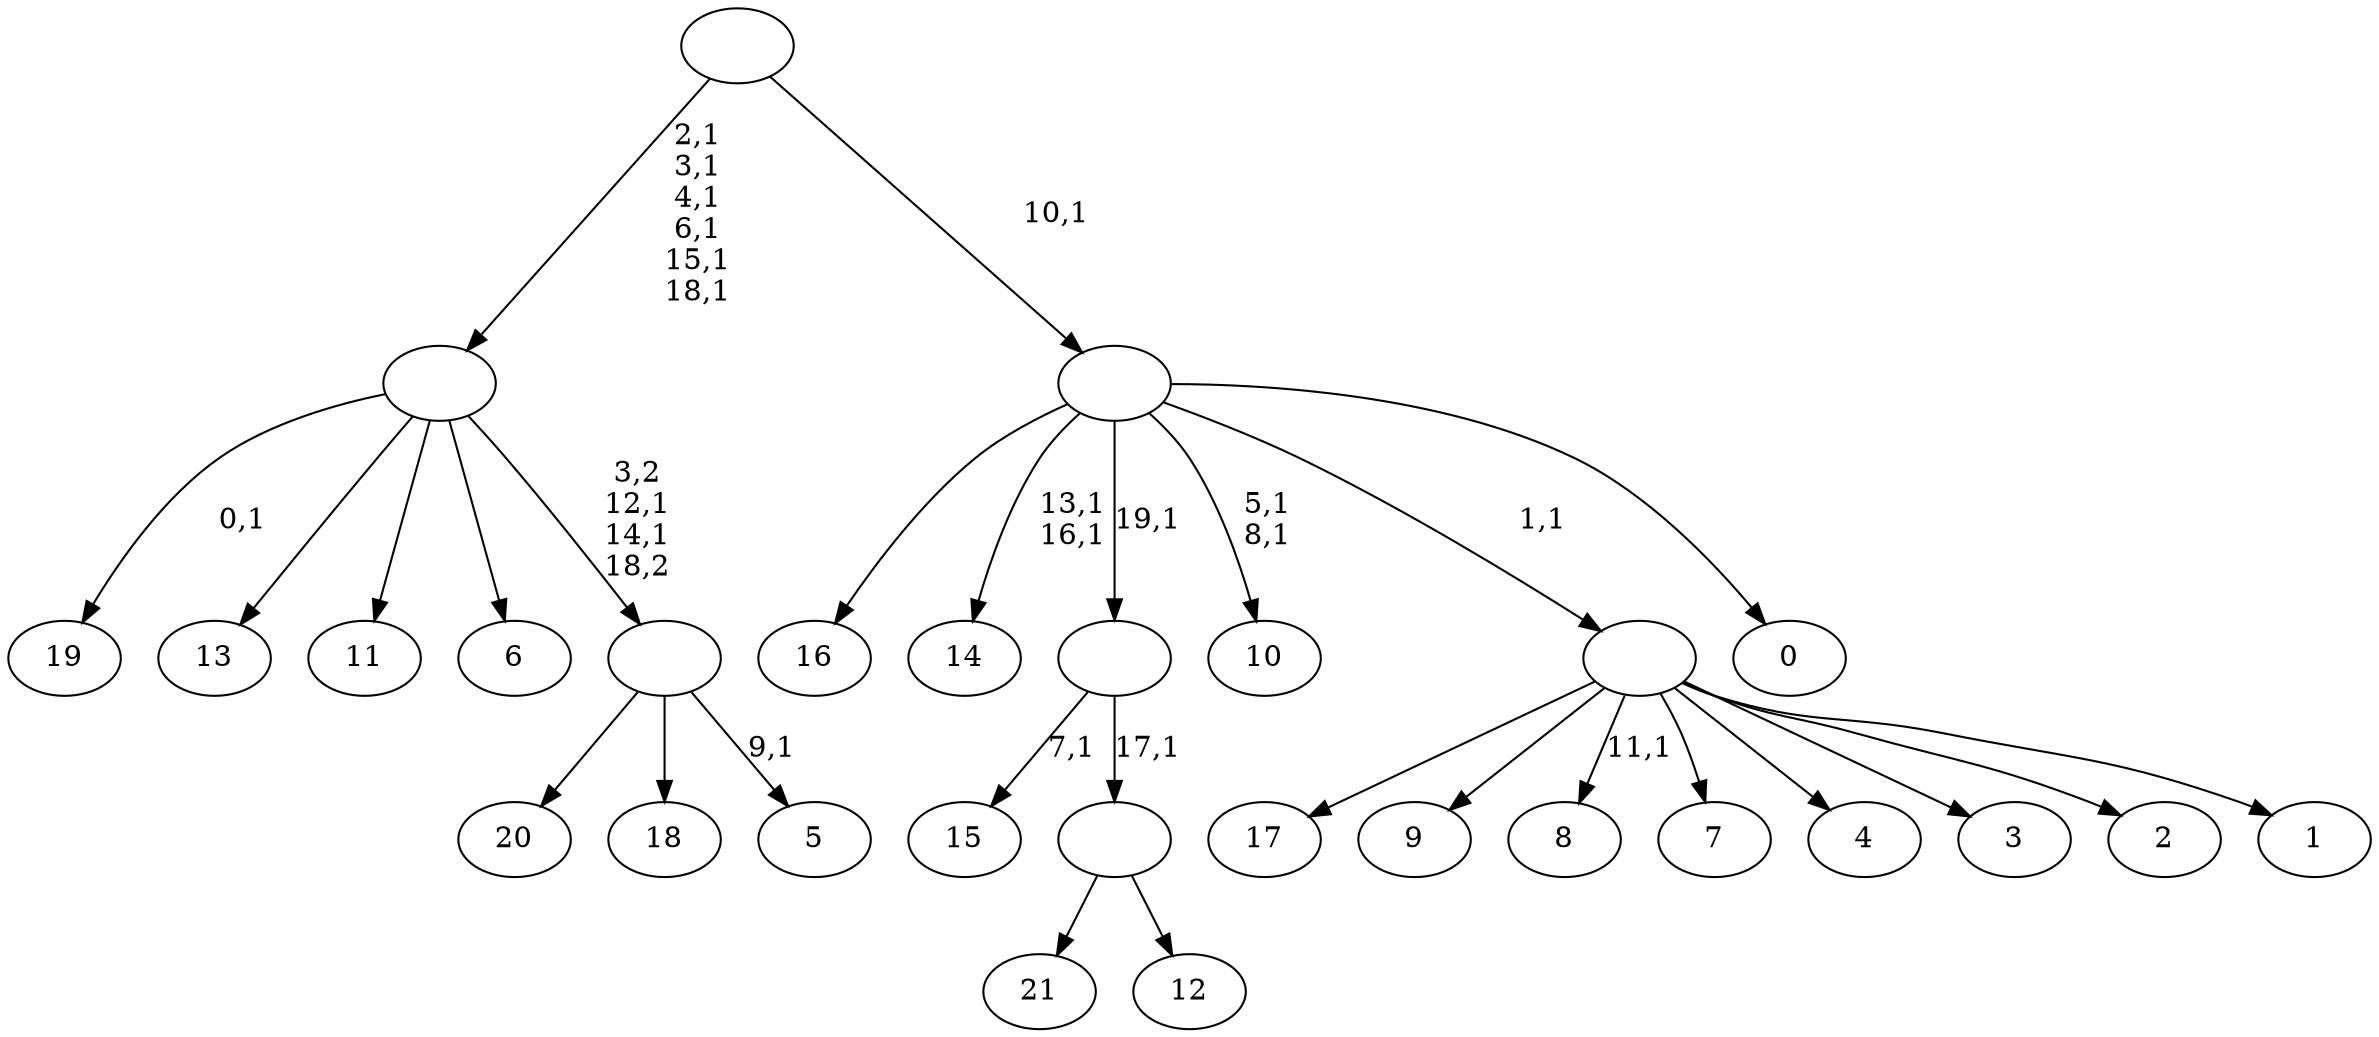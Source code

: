 digraph T {
	42 [label="21"]
	41 [label="20"]
	40 [label="19"]
	38 [label="18"]
	37 [label="17"]
	36 [label="16"]
	35 [label="15"]
	33 [label="14"]
	30 [label="13"]
	29 [label="12"]
	28 [label=""]
	27 [label=""]
	26 [label="11"]
	25 [label="10"]
	22 [label="9"]
	21 [label="8"]
	19 [label="7"]
	18 [label="6"]
	17 [label="5"]
	15 [label=""]
	13 [label=""]
	7 [label="4"]
	6 [label="3"]
	5 [label="2"]
	4 [label="1"]
	3 [label=""]
	2 [label="0"]
	1 [label=""]
	0 [label=""]
	28 -> 42 [label=""]
	28 -> 29 [label=""]
	27 -> 35 [label="7,1"]
	27 -> 28 [label="17,1"]
	15 -> 17 [label="9,1"]
	15 -> 41 [label=""]
	15 -> 38 [label=""]
	13 -> 15 [label="3,2\n12,1\n14,1\n18,2"]
	13 -> 40 [label="0,1"]
	13 -> 30 [label=""]
	13 -> 26 [label=""]
	13 -> 18 [label=""]
	3 -> 21 [label="11,1"]
	3 -> 37 [label=""]
	3 -> 22 [label=""]
	3 -> 19 [label=""]
	3 -> 7 [label=""]
	3 -> 6 [label=""]
	3 -> 5 [label=""]
	3 -> 4 [label=""]
	1 -> 25 [label="5,1\n8,1"]
	1 -> 33 [label="13,1\n16,1"]
	1 -> 36 [label=""]
	1 -> 27 [label="19,1"]
	1 -> 3 [label="1,1"]
	1 -> 2 [label=""]
	0 -> 13 [label="2,1\n3,1\n4,1\n6,1\n15,1\n18,1"]
	0 -> 1 [label="10,1"]
}
